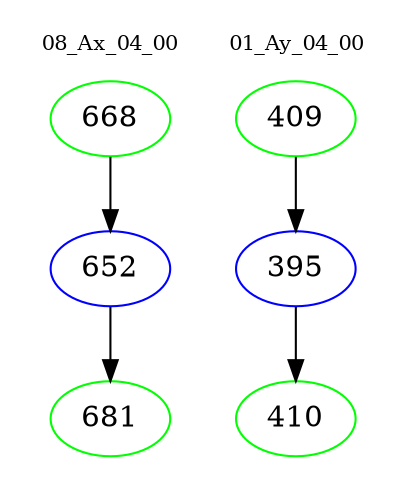 digraph{
subgraph cluster_0 {
color = white
label = "08_Ax_04_00";
fontsize=10;
T0_668 [label="668", color="green"]
T0_668 -> T0_652 [color="black"]
T0_652 [label="652", color="blue"]
T0_652 -> T0_681 [color="black"]
T0_681 [label="681", color="green"]
}
subgraph cluster_1 {
color = white
label = "01_Ay_04_00";
fontsize=10;
T1_409 [label="409", color="green"]
T1_409 -> T1_395 [color="black"]
T1_395 [label="395", color="blue"]
T1_395 -> T1_410 [color="black"]
T1_410 [label="410", color="green"]
}
}
